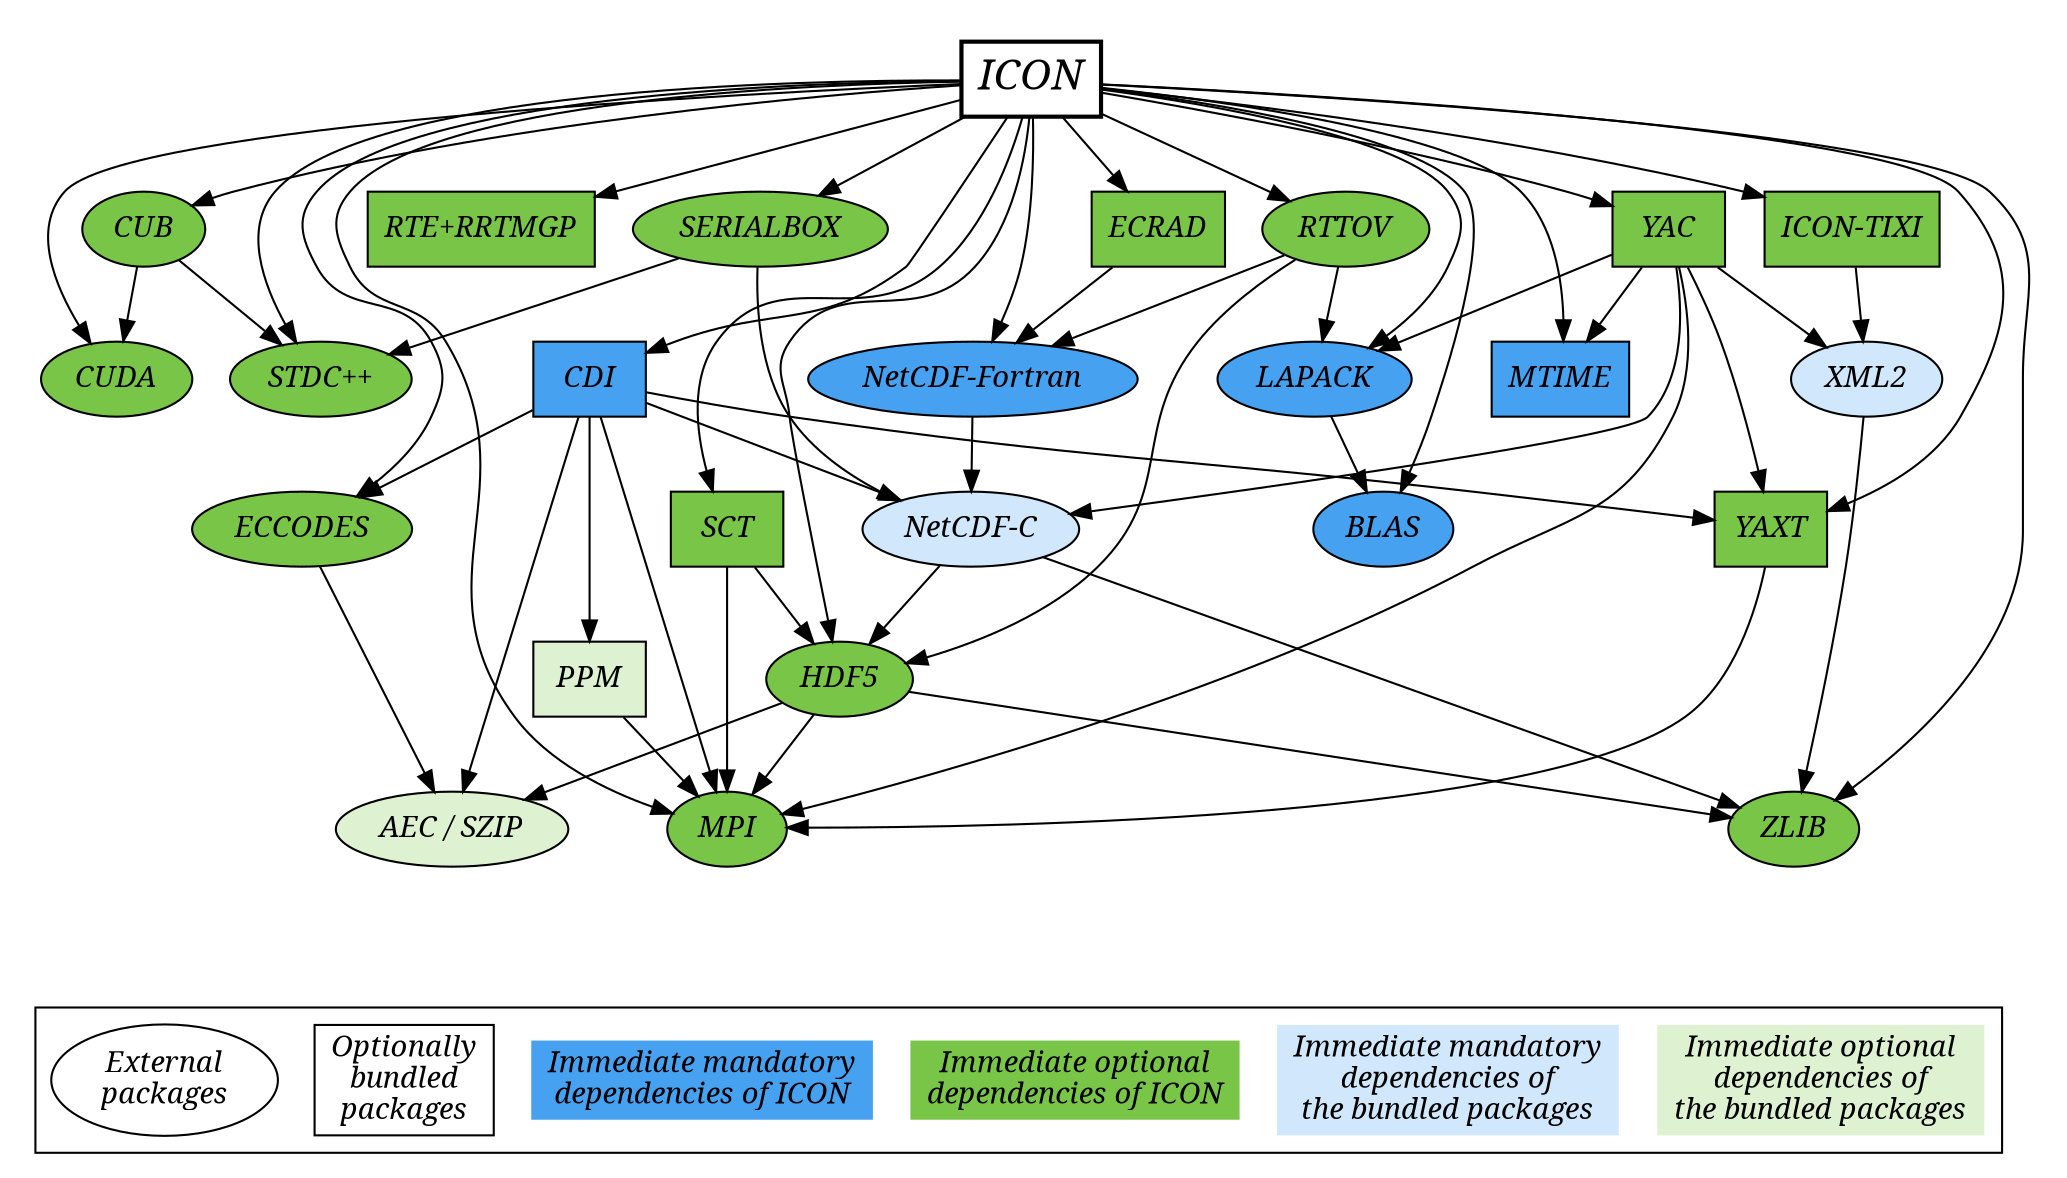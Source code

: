 digraph ICON {

	node [style=filled; shape=oval; fontname="italic"; fillcolor="#79C547"];

	subgraph clusterMain {

		graph [peripheries=0];

		"ICON" [shape=box; fillcolor=white; fontsize=20; penwidth=2.0];
		"ICON" -> {"STDC++"; "CUDA"; "CUB"; "MPI"; "NetCDF-Fortran"; "RTE+RRTMGP";
			       "ECRAD"; "RTTOV"; "SCT"; "YAXT"; "CDI"; "SERIALBOX";
			       "MTIME"; "BLAS"; "LAPACK"; "YAC"; "ICON-TIXI";
			       "ECCODES"; "HDF5"; "ZLIB"};

		"STDC++";

		"CUDA";

		"CUB";
		"CUB" -> {"CUDA"; "STDC++"};

		"MPI";

		"NetCDF-Fortran" [shape=oval; fillcolor="#47A1F1"]
		"NetCDF-Fortran" -> {"NetCDF-C"};

		"RTE+RRTMGP" [shape=box];

		"ECRAD" [shape=box];
		"ECRAD" -> {"NetCDF-Fortran"};

		"RTTOV";
		"RTTOV" -> {"NetCDF-Fortran"; "LAPACK"; "HDF5"};

		"SCT" [shape=box];
		"SCT" -> {"MPI"; "HDF5"};

		"YAXT" [shape=box];
		"YAXT" -> {"MPI"};

		"CDI" [shape=box; fillcolor="#47A1F1"];
		"CDI" -> {"MPI"; "YAXT"; "PPM"; "ECCODES"; "NetCDF-C"; "AEC / SZIP"};

		"PPM" [shape=box; fillcolor="#DEF1D1"];
		"PPM" -> {"MPI"};

		"SERIALBOX";
		"SERIALBOX" -> {"STDC++"; "NetCDF-C"};

		"MTIME" [shape=box; fillcolor="#47A1F1"];

		"BLAS" [fillcolor="#47A1F1"];

		"LAPACK" [fillcolor="#47A1F1"];
		"LAPACK" -> {"BLAS"};

		"YAC" [shape=box];
		"YAC" -> {"MPI"; "YAXT"; "MTIME"; "LAPACK"; "NetCDF-C"; "XML2"};

		"ICON-TIXI" [shape=box];
		"ICON-TIXI" -> {"XML2"};

		"ECCODES";
		"ECCODES" -> {"AEC / SZIP"};

		"HDF5";
		"HDF5" -> {"MPI"; "ZLIB"; "AEC / SZIP"};

		"ZLIB";

		"NetCDF-C" [fillcolor="#D1E8FC"];
		"NetCDF-C" -> {"HDF5"; "ZLIB"};

		"AEC / SZIP" [fillcolor="#DEF1D1"];
		"AEC / SZIP";

		"XML2" [fillcolor="#D1E8FC"];
		"XML2" -> {"ZLIB"};

		{
			rank=sink;
			bottomNode [shape=point; style=invis];
		}
	}

	subgraph clusterLegend {
		{
			rank=same;
			external -> bundled -> mandatoryIcon -> optionalIcon -> mandatoryBundled -> optionalBundled [style=invis];
			external [label="External\npackages"; fillcolor=white];
			bundled [label="Optionally\nbundled\npackages"; shape=box; fillcolor=white];
			mandatoryIcon [label="Immediate mandatory\ndependencies of ICON"; shape=plaintext; fillcolor="#47A1F1"];
			optionalIcon [label="Immediate optional\ndependencies of ICON"; shape=plaintext];
			mandatoryBundled [label="Immediate mandatory\ndependencies of\nthe bundled packages"; shape=plaintext; fillcolor="#D1E8FC"];
			optionalBundled [label="Immediate optional\ndependencies of\nthe bundled packages"; shape=plaintext; fillcolor="#DEF1D1"];
		}
	}

	bottomNode -> external:nw [style=invis];
}
